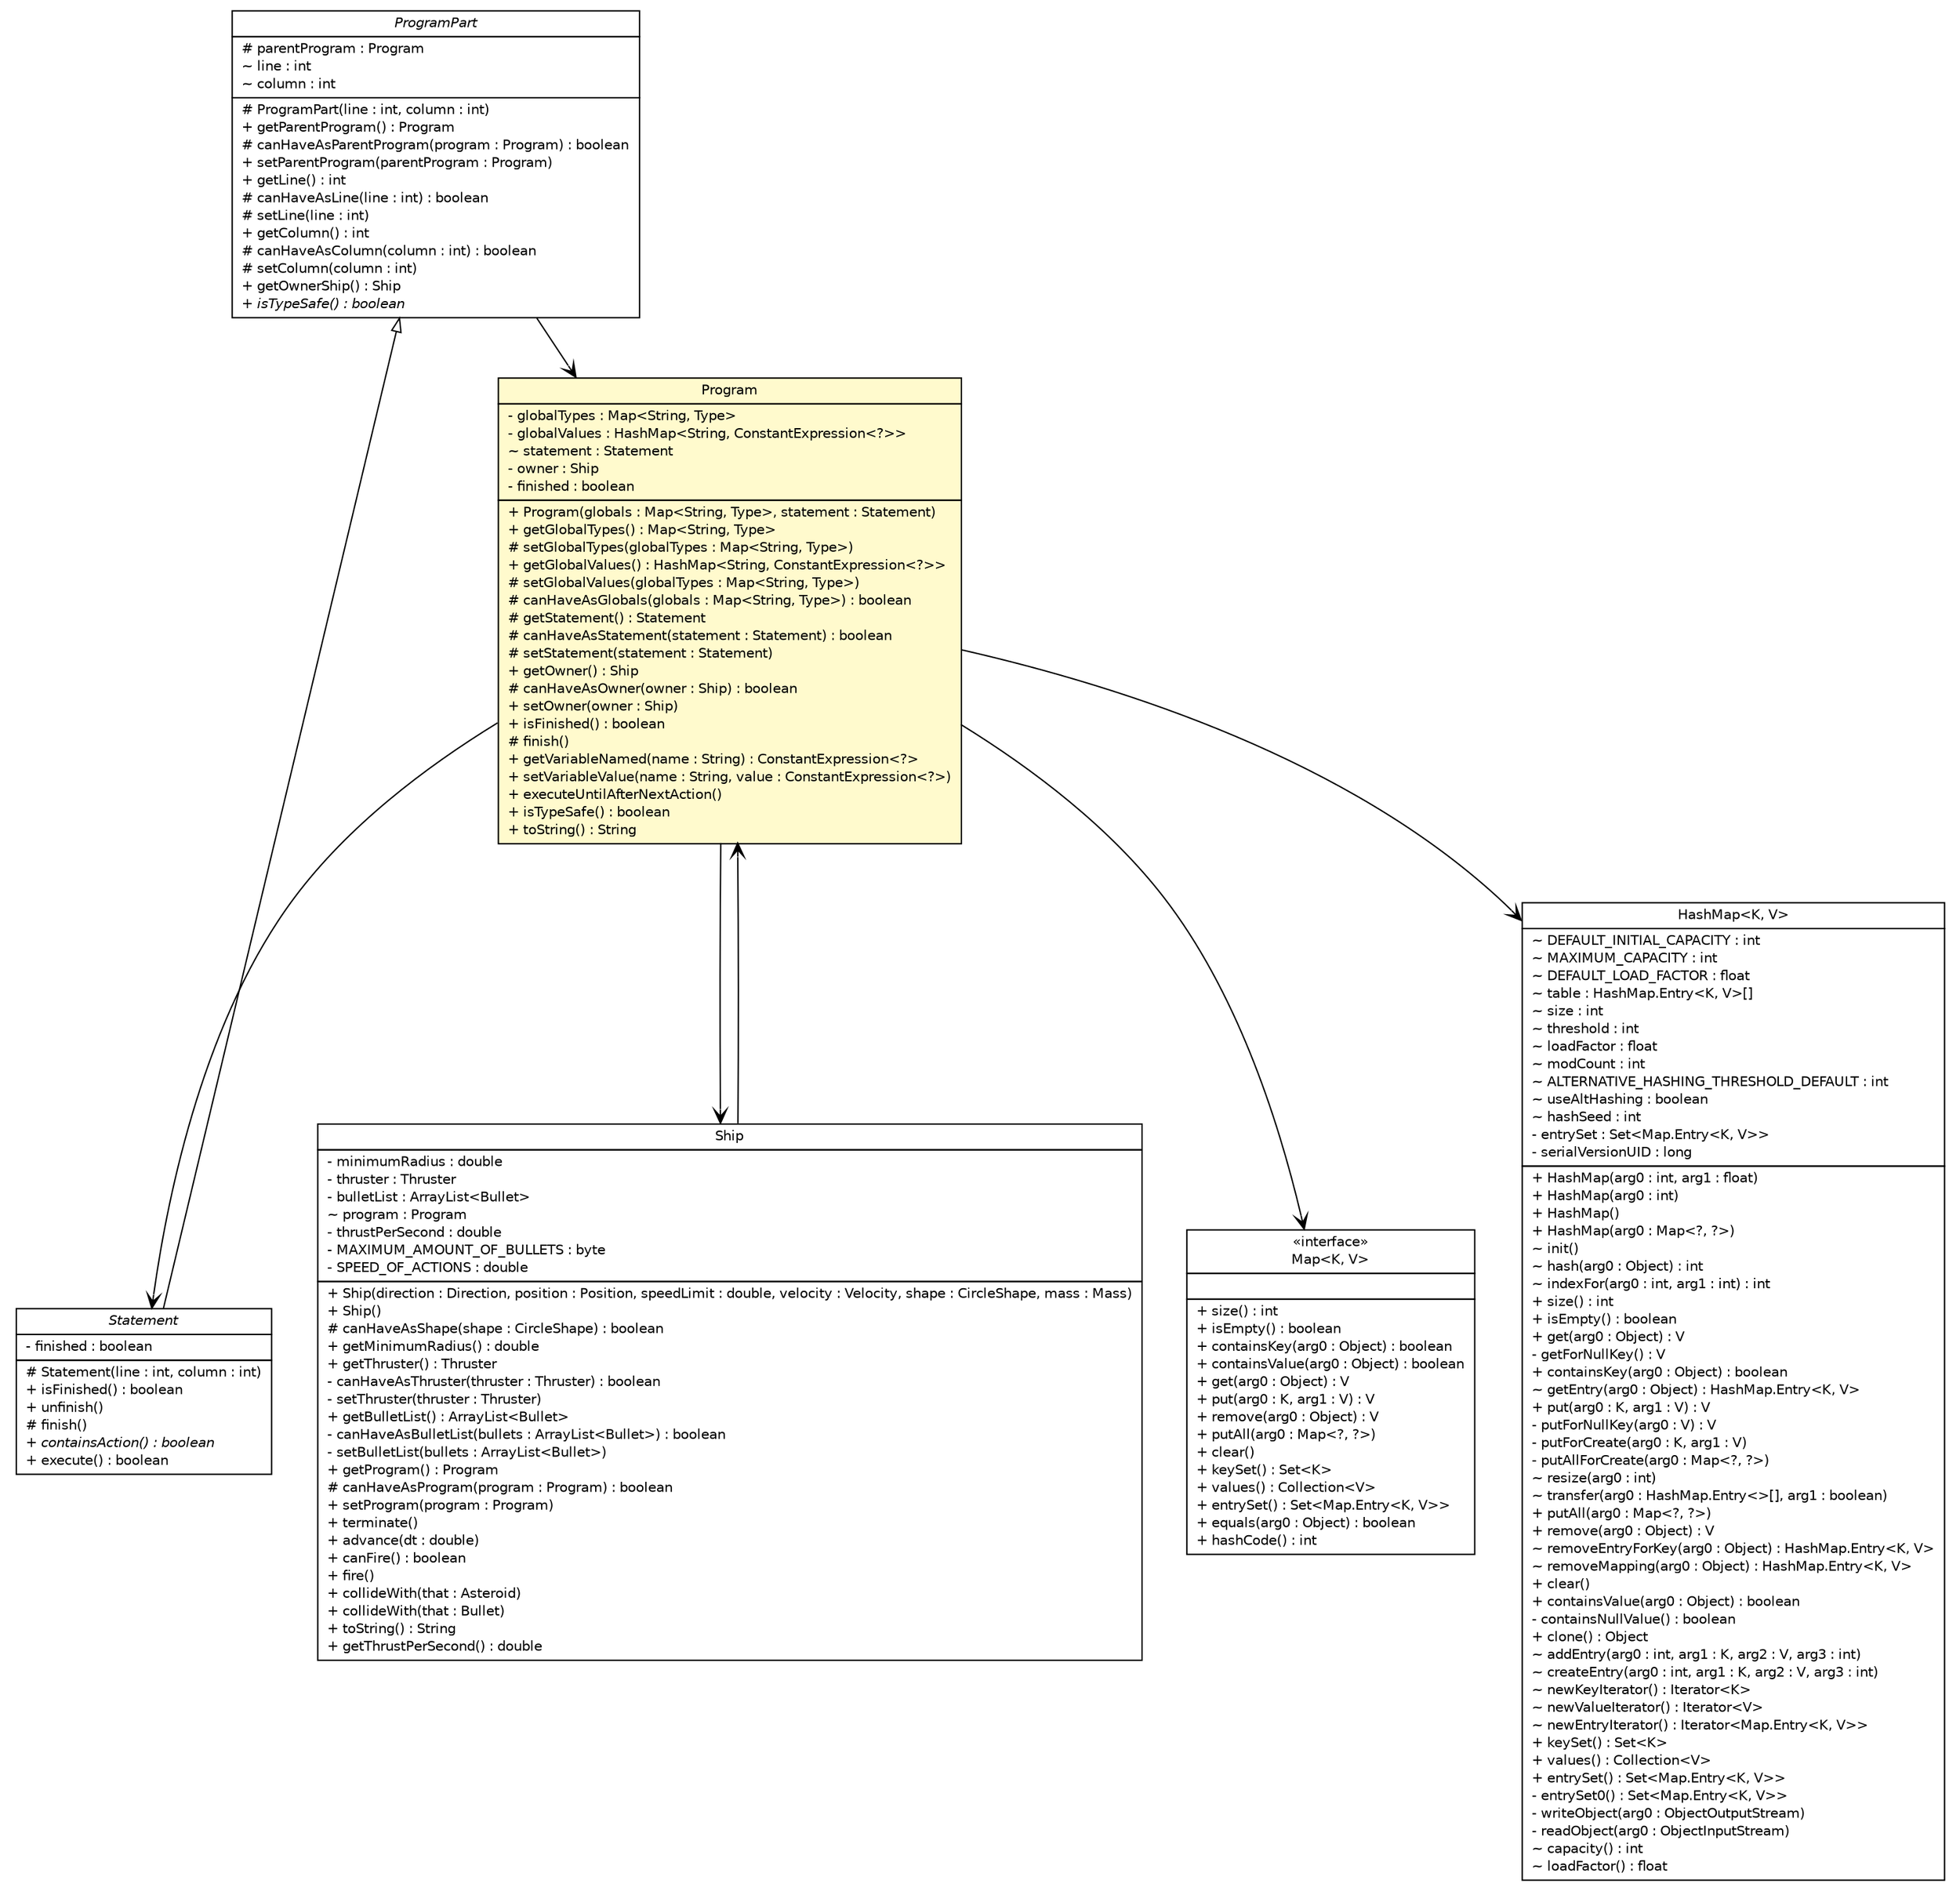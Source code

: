 #!/usr/local/bin/dot
#
# Class diagram 
# Generated by UMLGraph version R5_6 (http://www.umlgraph.org/)
#

digraph G {
	edge [fontname="Helvetica",fontsize=10,labelfontname="Helvetica",labelfontsize=10];
	node [fontname="Helvetica",fontsize=10,shape=plaintext];
	nodesep=0.25;
	ranksep=0.5;
	// model.programs.Program
	c13860 [label=<<table title="model.programs.Program" border="0" cellborder="1" cellspacing="0" cellpadding="2" port="p" bgcolor="lemonChiffon" href="./Program.html">
		<tr><td><table border="0" cellspacing="0" cellpadding="1">
<tr><td align="center" balign="center"> Program </td></tr>
		</table></td></tr>
		<tr><td><table border="0" cellspacing="0" cellpadding="1">
<tr><td align="left" balign="left"> - globalTypes : Map&lt;String, Type&gt; </td></tr>
<tr><td align="left" balign="left"> - globalValues : HashMap&lt;String, ConstantExpression&lt;?&gt;&gt; </td></tr>
<tr><td align="left" balign="left"> ~ statement : Statement </td></tr>
<tr><td align="left" balign="left"> - owner : Ship </td></tr>
<tr><td align="left" balign="left"> - finished : boolean </td></tr>
		</table></td></tr>
		<tr><td><table border="0" cellspacing="0" cellpadding="1">
<tr><td align="left" balign="left"> + Program(globals : Map&lt;String, Type&gt;, statement : Statement) </td></tr>
<tr><td align="left" balign="left"> + getGlobalTypes() : Map&lt;String, Type&gt; </td></tr>
<tr><td align="left" balign="left"> # setGlobalTypes(globalTypes : Map&lt;String, Type&gt;) </td></tr>
<tr><td align="left" balign="left"> + getGlobalValues() : HashMap&lt;String, ConstantExpression&lt;?&gt;&gt; </td></tr>
<tr><td align="left" balign="left"> # setGlobalValues(globalTypes : Map&lt;String, Type&gt;) </td></tr>
<tr><td align="left" balign="left"> # canHaveAsGlobals(globals : Map&lt;String, Type&gt;) : boolean </td></tr>
<tr><td align="left" balign="left"> # getStatement() : Statement </td></tr>
<tr><td align="left" balign="left"> # canHaveAsStatement(statement : Statement) : boolean </td></tr>
<tr><td align="left" balign="left"> # setStatement(statement : Statement) </td></tr>
<tr><td align="left" balign="left"> + getOwner() : Ship </td></tr>
<tr><td align="left" balign="left"> # canHaveAsOwner(owner : Ship) : boolean </td></tr>
<tr><td align="left" balign="left"> + setOwner(owner : Ship) </td></tr>
<tr><td align="left" balign="left"> + isFinished() : boolean </td></tr>
<tr><td align="left" balign="left"> # finish() </td></tr>
<tr><td align="left" balign="left"> + getVariableNamed(name : String) : ConstantExpression&lt;?&gt; </td></tr>
<tr><td align="left" balign="left"> + setVariableValue(name : String, value : ConstantExpression&lt;?&gt;) </td></tr>
<tr><td align="left" balign="left"> + executeUntilAfterNextAction() </td></tr>
<tr><td align="left" balign="left"> + isTypeSafe() : boolean </td></tr>
<tr><td align="left" balign="left"> + toString() : String </td></tr>
		</table></td></tr>
		</table>>, URL="./Program.html", fontname="Helvetica", fontcolor="black", fontsize=10.0];
	// model.programs.parsing.language.ProgramPart
	c13886 [label=<<table title="model.programs.parsing.language.ProgramPart" border="0" cellborder="1" cellspacing="0" cellpadding="2" port="p" href="./parsing/language/ProgramPart.html">
		<tr><td><table border="0" cellspacing="0" cellpadding="1">
<tr><td align="center" balign="center"><font face="Helvetica-Oblique"> ProgramPart </font></td></tr>
		</table></td></tr>
		<tr><td><table border="0" cellspacing="0" cellpadding="1">
<tr><td align="left" balign="left"> # parentProgram : Program </td></tr>
<tr><td align="left" balign="left"> ~ line : int </td></tr>
<tr><td align="left" balign="left"> ~ column : int </td></tr>
		</table></td></tr>
		<tr><td><table border="0" cellspacing="0" cellpadding="1">
<tr><td align="left" balign="left"> # ProgramPart(line : int, column : int) </td></tr>
<tr><td align="left" balign="left"> + getParentProgram() : Program </td></tr>
<tr><td align="left" balign="left"> # canHaveAsParentProgram(program : Program) : boolean </td></tr>
<tr><td align="left" balign="left"> + setParentProgram(parentProgram : Program) </td></tr>
<tr><td align="left" balign="left"> + getLine() : int </td></tr>
<tr><td align="left" balign="left"> # canHaveAsLine(line : int) : boolean </td></tr>
<tr><td align="left" balign="left"> # setLine(line : int) </td></tr>
<tr><td align="left" balign="left"> + getColumn() : int </td></tr>
<tr><td align="left" balign="left"> # canHaveAsColumn(column : int) : boolean </td></tr>
<tr><td align="left" balign="left"> # setColumn(column : int) </td></tr>
<tr><td align="left" balign="left"> + getOwnerShip() : Ship </td></tr>
<tr><td align="left" balign="left"><font face="Helvetica-Oblique" point-size="10.0"> + isTypeSafe() : boolean </font></td></tr>
		</table></td></tr>
		</table>>, URL="./parsing/language/ProgramPart.html", fontname="Helvetica", fontcolor="black", fontsize=10.0];
	// model.programs.parsing.language.statement.Statement
	c13928 [label=<<table title="model.programs.parsing.language.statement.Statement" border="0" cellborder="1" cellspacing="0" cellpadding="2" port="p" href="./parsing/language/statement/Statement.html">
		<tr><td><table border="0" cellspacing="0" cellpadding="1">
<tr><td align="center" balign="center"><font face="Helvetica-Oblique"> Statement </font></td></tr>
		</table></td></tr>
		<tr><td><table border="0" cellspacing="0" cellpadding="1">
<tr><td align="left" balign="left"> - finished : boolean </td></tr>
		</table></td></tr>
		<tr><td><table border="0" cellspacing="0" cellpadding="1">
<tr><td align="left" balign="left"> # Statement(line : int, column : int) </td></tr>
<tr><td align="left" balign="left"> + isFinished() : boolean </td></tr>
<tr><td align="left" balign="left"> + unfinish() </td></tr>
<tr><td align="left" balign="left"> # finish() </td></tr>
<tr><td align="left" balign="left"><font face="Helvetica-Oblique" point-size="10.0"> + containsAction() : boolean </font></td></tr>
<tr><td align="left" balign="left"> + execute() : boolean </td></tr>
		</table></td></tr>
		</table>>, URL="./parsing/language/statement/Statement.html", fontname="Helvetica", fontcolor="black", fontsize=10.0];
	// world.entity.ship.Ship
	c13946 [label=<<table title="world.entity.ship.Ship" border="0" cellborder="1" cellspacing="0" cellpadding="2" port="p" href="../../world/entity/ship/Ship.html">
		<tr><td><table border="0" cellspacing="0" cellpadding="1">
<tr><td align="center" balign="center"> Ship </td></tr>
		</table></td></tr>
		<tr><td><table border="0" cellspacing="0" cellpadding="1">
<tr><td align="left" balign="left"> - minimumRadius : double </td></tr>
<tr><td align="left" balign="left"> - thruster : Thruster </td></tr>
<tr><td align="left" balign="left"> - bulletList : ArrayList&lt;Bullet&gt; </td></tr>
<tr><td align="left" balign="left"> ~ program : Program </td></tr>
<tr><td align="left" balign="left"> - thrustPerSecond : double </td></tr>
<tr><td align="left" balign="left"> - MAXIMUM_AMOUNT_OF_BULLETS : byte </td></tr>
<tr><td align="left" balign="left"> - SPEED_OF_ACTIONS : double </td></tr>
		</table></td></tr>
		<tr><td><table border="0" cellspacing="0" cellpadding="1">
<tr><td align="left" balign="left"> + Ship(direction : Direction, position : Position, speedLimit : double, velocity : Velocity, shape : CircleShape, mass : Mass) </td></tr>
<tr><td align="left" balign="left"> + Ship() </td></tr>
<tr><td align="left" balign="left"> # canHaveAsShape(shape : CircleShape) : boolean </td></tr>
<tr><td align="left" balign="left"> + getMinimumRadius() : double </td></tr>
<tr><td align="left" balign="left"> + getThruster() : Thruster </td></tr>
<tr><td align="left" balign="left"> - canHaveAsThruster(thruster : Thruster) : boolean </td></tr>
<tr><td align="left" balign="left"> - setThruster(thruster : Thruster) </td></tr>
<tr><td align="left" balign="left"> + getBulletList() : ArrayList&lt;Bullet&gt; </td></tr>
<tr><td align="left" balign="left"> - canHaveAsBulletList(bullets : ArrayList&lt;Bullet&gt;) : boolean </td></tr>
<tr><td align="left" balign="left"> - setBulletList(bullets : ArrayList&lt;Bullet&gt;) </td></tr>
<tr><td align="left" balign="left"> + getProgram() : Program </td></tr>
<tr><td align="left" balign="left"> # canHaveAsProgram(program : Program) : boolean </td></tr>
<tr><td align="left" balign="left"> + setProgram(program : Program) </td></tr>
<tr><td align="left" balign="left"> + terminate() </td></tr>
<tr><td align="left" balign="left"> + advance(dt : double) </td></tr>
<tr><td align="left" balign="left"> + canFire() : boolean </td></tr>
<tr><td align="left" balign="left"> + fire() </td></tr>
<tr><td align="left" balign="left"> + collideWith(that : Asteroid) </td></tr>
<tr><td align="left" balign="left"> + collideWith(that : Bullet) </td></tr>
<tr><td align="left" balign="left"> + toString() : String </td></tr>
<tr><td align="left" balign="left"> + getThrustPerSecond() : double </td></tr>
		</table></td></tr>
		</table>>, URL="../../world/entity/ship/Ship.html", fontname="Helvetica", fontcolor="black", fontsize=10.0];
	//model.programs.parsing.language.statement.Statement extends model.programs.parsing.language.ProgramPart
	c13886:p -> c13928:p [dir=back,arrowtail=empty];
	// model.programs.Program NAVASSOC java.util.Map<K, V>
	c13860:p -> c13962:p [taillabel="", label="", headlabel="", fontname="Helvetica", fontcolor="black", fontsize=10.0, color="black", arrowhead=open];
	// model.programs.Program NAVASSOC java.util.HashMap<K, V>
	c13860:p -> c13963:p [taillabel="", label="", headlabel="", fontname="Helvetica", fontcolor="black", fontsize=10.0, color="black", arrowhead=open];
	// model.programs.Program NAVASSOC model.programs.parsing.language.statement.Statement
	c13860:p -> c13928:p [taillabel="", label="", headlabel="", fontname="Helvetica", fontcolor="black", fontsize=10.0, color="black", arrowhead=open];
	// model.programs.Program NAVASSOC world.entity.ship.Ship
	c13860:p -> c13946:p [taillabel="", label="", headlabel="", fontname="Helvetica", fontcolor="black", fontsize=10.0, color="black", arrowhead=open];
	// model.programs.parsing.language.ProgramPart NAVASSOC model.programs.Program
	c13886:p -> c13860:p [taillabel="", label="", headlabel="", fontname="Helvetica", fontcolor="black", fontsize=10.0, color="black", arrowhead=open];
	// world.entity.ship.Ship NAVASSOC model.programs.Program
	c13946:p -> c13860:p [taillabel="", label="", headlabel="", fontname="Helvetica", fontcolor="black", fontsize=10.0, color="black", arrowhead=open];
	// java.util.HashMap<K, V>
	c13963 [label=<<table title="java.util.HashMap" border="0" cellborder="1" cellspacing="0" cellpadding="2" port="p" href="http://java.sun.com/j2se/1.4.2/docs/api/java/util/HashMap.html">
		<tr><td><table border="0" cellspacing="0" cellpadding="1">
<tr><td align="center" balign="center"> HashMap&lt;K, V&gt; </td></tr>
		</table></td></tr>
		<tr><td><table border="0" cellspacing="0" cellpadding="1">
<tr><td align="left" balign="left"> ~ DEFAULT_INITIAL_CAPACITY : int </td></tr>
<tr><td align="left" balign="left"> ~ MAXIMUM_CAPACITY : int </td></tr>
<tr><td align="left" balign="left"> ~ DEFAULT_LOAD_FACTOR : float </td></tr>
<tr><td align="left" balign="left"> ~ table : HashMap.Entry&lt;K, V&gt;[] </td></tr>
<tr><td align="left" balign="left"> ~ size : int </td></tr>
<tr><td align="left" balign="left"> ~ threshold : int </td></tr>
<tr><td align="left" balign="left"> ~ loadFactor : float </td></tr>
<tr><td align="left" balign="left"> ~ modCount : int </td></tr>
<tr><td align="left" balign="left"> ~ ALTERNATIVE_HASHING_THRESHOLD_DEFAULT : int </td></tr>
<tr><td align="left" balign="left"> ~ useAltHashing : boolean </td></tr>
<tr><td align="left" balign="left"> ~ hashSeed : int </td></tr>
<tr><td align="left" balign="left"> - entrySet : Set&lt;Map.Entry&lt;K, V&gt;&gt; </td></tr>
<tr><td align="left" balign="left"> - serialVersionUID : long </td></tr>
		</table></td></tr>
		<tr><td><table border="0" cellspacing="0" cellpadding="1">
<tr><td align="left" balign="left"> + HashMap(arg0 : int, arg1 : float) </td></tr>
<tr><td align="left" balign="left"> + HashMap(arg0 : int) </td></tr>
<tr><td align="left" balign="left"> + HashMap() </td></tr>
<tr><td align="left" balign="left"> + HashMap(arg0 : Map&lt;?, ?&gt;) </td></tr>
<tr><td align="left" balign="left"> ~ init() </td></tr>
<tr><td align="left" balign="left"> ~ hash(arg0 : Object) : int </td></tr>
<tr><td align="left" balign="left"> ~ indexFor(arg0 : int, arg1 : int) : int </td></tr>
<tr><td align="left" balign="left"> + size() : int </td></tr>
<tr><td align="left" balign="left"> + isEmpty() : boolean </td></tr>
<tr><td align="left" balign="left"> + get(arg0 : Object) : V </td></tr>
<tr><td align="left" balign="left"> - getForNullKey() : V </td></tr>
<tr><td align="left" balign="left"> + containsKey(arg0 : Object) : boolean </td></tr>
<tr><td align="left" balign="left"> ~ getEntry(arg0 : Object) : HashMap.Entry&lt;K, V&gt; </td></tr>
<tr><td align="left" balign="left"> + put(arg0 : K, arg1 : V) : V </td></tr>
<tr><td align="left" balign="left"> - putForNullKey(arg0 : V) : V </td></tr>
<tr><td align="left" balign="left"> - putForCreate(arg0 : K, arg1 : V) </td></tr>
<tr><td align="left" balign="left"> - putAllForCreate(arg0 : Map&lt;?, ?&gt;) </td></tr>
<tr><td align="left" balign="left"> ~ resize(arg0 : int) </td></tr>
<tr><td align="left" balign="left"> ~ transfer(arg0 : HashMap.Entry&lt;&gt;[], arg1 : boolean) </td></tr>
<tr><td align="left" balign="left"> + putAll(arg0 : Map&lt;?, ?&gt;) </td></tr>
<tr><td align="left" balign="left"> + remove(arg0 : Object) : V </td></tr>
<tr><td align="left" balign="left"> ~ removeEntryForKey(arg0 : Object) : HashMap.Entry&lt;K, V&gt; </td></tr>
<tr><td align="left" balign="left"> ~ removeMapping(arg0 : Object) : HashMap.Entry&lt;K, V&gt; </td></tr>
<tr><td align="left" balign="left"> + clear() </td></tr>
<tr><td align="left" balign="left"> + containsValue(arg0 : Object) : boolean </td></tr>
<tr><td align="left" balign="left"> - containsNullValue() : boolean </td></tr>
<tr><td align="left" balign="left"> + clone() : Object </td></tr>
<tr><td align="left" balign="left"> ~ addEntry(arg0 : int, arg1 : K, arg2 : V, arg3 : int) </td></tr>
<tr><td align="left" balign="left"> ~ createEntry(arg0 : int, arg1 : K, arg2 : V, arg3 : int) </td></tr>
<tr><td align="left" balign="left"> ~ newKeyIterator() : Iterator&lt;K&gt; </td></tr>
<tr><td align="left" balign="left"> ~ newValueIterator() : Iterator&lt;V&gt; </td></tr>
<tr><td align="left" balign="left"> ~ newEntryIterator() : Iterator&lt;Map.Entry&lt;K, V&gt;&gt; </td></tr>
<tr><td align="left" balign="left"> + keySet() : Set&lt;K&gt; </td></tr>
<tr><td align="left" balign="left"> + values() : Collection&lt;V&gt; </td></tr>
<tr><td align="left" balign="left"> + entrySet() : Set&lt;Map.Entry&lt;K, V&gt;&gt; </td></tr>
<tr><td align="left" balign="left"> - entrySet0() : Set&lt;Map.Entry&lt;K, V&gt;&gt; </td></tr>
<tr><td align="left" balign="left"> - writeObject(arg0 : ObjectOutputStream) </td></tr>
<tr><td align="left" balign="left"> - readObject(arg0 : ObjectInputStream) </td></tr>
<tr><td align="left" balign="left"> ~ capacity() : int </td></tr>
<tr><td align="left" balign="left"> ~ loadFactor() : float </td></tr>
		</table></td></tr>
		</table>>, URL="http://java.sun.com/j2se/1.4.2/docs/api/java/util/HashMap.html", fontname="Helvetica", fontcolor="black", fontsize=10.0];
	// java.util.Map<K, V>
	c13962 [label=<<table title="java.util.Map" border="0" cellborder="1" cellspacing="0" cellpadding="2" port="p" href="http://java.sun.com/j2se/1.4.2/docs/api/java/util/Map.html">
		<tr><td><table border="0" cellspacing="0" cellpadding="1">
<tr><td align="center" balign="center"> &#171;interface&#187; </td></tr>
<tr><td align="center" balign="center"> Map&lt;K, V&gt; </td></tr>
		</table></td></tr>
		<tr><td><table border="0" cellspacing="0" cellpadding="1">
<tr><td align="left" balign="left">  </td></tr>
		</table></td></tr>
		<tr><td><table border="0" cellspacing="0" cellpadding="1">
<tr><td align="left" balign="left"> + size() : int </td></tr>
<tr><td align="left" balign="left"> + isEmpty() : boolean </td></tr>
<tr><td align="left" balign="left"> + containsKey(arg0 : Object) : boolean </td></tr>
<tr><td align="left" balign="left"> + containsValue(arg0 : Object) : boolean </td></tr>
<tr><td align="left" balign="left"> + get(arg0 : Object) : V </td></tr>
<tr><td align="left" balign="left"> + put(arg0 : K, arg1 : V) : V </td></tr>
<tr><td align="left" balign="left"> + remove(arg0 : Object) : V </td></tr>
<tr><td align="left" balign="left"> + putAll(arg0 : Map&lt;?, ?&gt;) </td></tr>
<tr><td align="left" balign="left"> + clear() </td></tr>
<tr><td align="left" balign="left"> + keySet() : Set&lt;K&gt; </td></tr>
<tr><td align="left" balign="left"> + values() : Collection&lt;V&gt; </td></tr>
<tr><td align="left" balign="left"> + entrySet() : Set&lt;Map.Entry&lt;K, V&gt;&gt; </td></tr>
<tr><td align="left" balign="left"> + equals(arg0 : Object) : boolean </td></tr>
<tr><td align="left" balign="left"> + hashCode() : int </td></tr>
		</table></td></tr>
		</table>>, URL="http://java.sun.com/j2se/1.4.2/docs/api/java/util/Map.html", fontname="Helvetica", fontcolor="black", fontsize=10.0];
}

